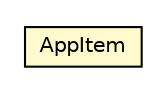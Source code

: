 #!/usr/local/bin/dot
#
# Class diagram 
# Generated by UMLGraph version R5_6-24-gf6e263 (http://www.umlgraph.org/)
#

digraph G {
	edge [fontname="Helvetica",fontsize=10,labelfontname="Helvetica",labelfontsize=10];
	node [fontname="Helvetica",fontsize=10,shape=plaintext];
	nodesep=0.25;
	ranksep=0.5;
	// org.universAAL.tools.ucc.model.AppItem
	c2113955 [label=<<table title="org.universAAL.tools.ucc.model.AppItem" border="0" cellborder="1" cellspacing="0" cellpadding="2" port="p" bgcolor="lemonChiffon" href="./AppItem.html">
		<tr><td><table border="0" cellspacing="0" cellpadding="1">
<tr><td align="center" balign="center"> AppItem </td></tr>
		</table></td></tr>
		</table>>, URL="./AppItem.html", fontname="Helvetica", fontcolor="black", fontsize=10.0];
}

